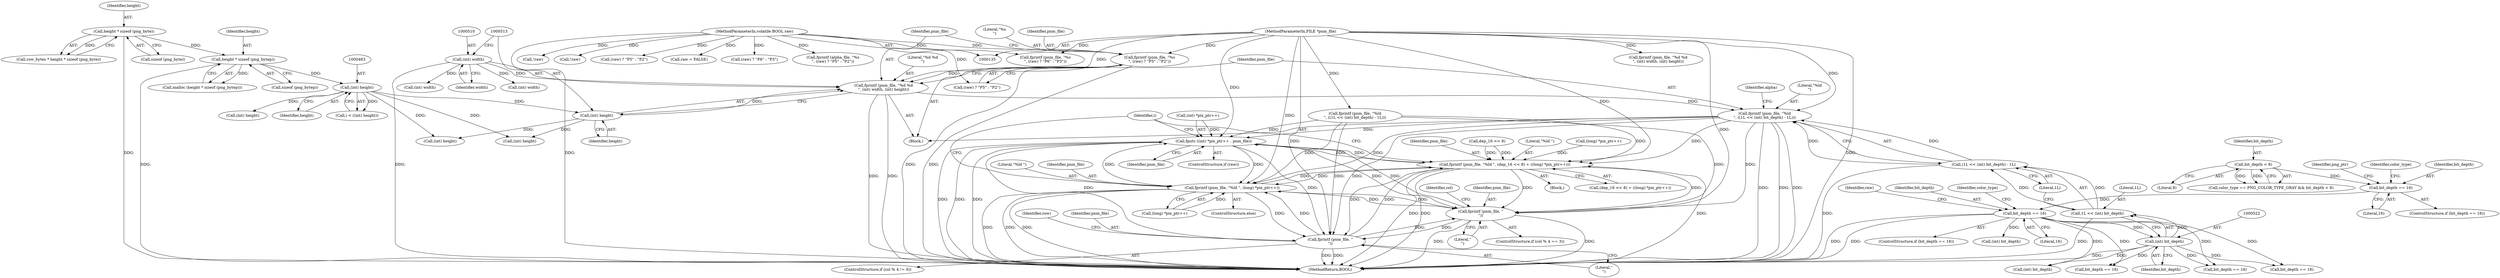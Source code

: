 digraph "0_Android_9d4853418ab2f754c2b63e091c29c5529b8b86ca_157@API" {
"1000515" [label="(Call,fprintf (pnm_file, \"%ld\n\", ((1L << (int) bit_depth) - 1L)))"];
"1000506" [label="(Call,fprintf (pnm_file, \"%d %d\n\", (int) width, (int) height))"];
"1000499" [label="(Call,fprintf (pnm_file, \"%s\n\", (raw) ? \"P5\" : \"P2\"))"];
"1000137" [label="(MethodParameterIn,FILE *pnm_file)"];
"1000139" [label="(MethodParameterIn,volatile BOOL raw)"];
"1000509" [label="(Call,(int) width)"];
"1000512" [label="(Call,(int) height)"];
"1000462" [label="(Call,(int) height)"];
"1000437" [label="(Call,height * sizeof (png_bytep))"];
"1000416" [label="(Call,height * sizeof (png_byte))"];
"1000518" [label="(Call,(1L << (int) bit_depth) - 1L)"];
"1000519" [label="(Call,1L << (int) bit_depth)"];
"1000521" [label="(Call,(int) bit_depth)"];
"1000331" [label="(Call,bit_depth == 16)"];
"1000286" [label="(Call,bit_depth == 16)"];
"1000273" [label="(Call,bit_depth < 8)"];
"1000639" [label="(Call,fputc ((int) *pix_ptr++ , pnm_file))"];
"1000659" [label="(Call,fprintf (pnm_file, \"%ld \", (dep_16 << 8) + ((long) *pix_ptr++)))"];
"1000672" [label="(Call,fprintf (pnm_file, \"%ld \", (long) *pix_ptr++))"];
"1000749" [label="(Call,fprintf (pnm_file, \"\n\"))"];
"1000761" [label="(Call,fprintf (pnm_file, \"\n\"))"];
"1000761" [label="(Call,fprintf (pnm_file, \"\n\"))"];
"1000519" [label="(Call,1L << (int) bit_depth)"];
"1000274" [label="(Identifier,bit_depth)"];
"1000753" [label="(Call,!raw)"];
"1000515" [label="(Call,fprintf (pnm_file, \"%ld\n\", ((1L << (int) bit_depth) - 1L)))"];
"1000672" [label="(Call,fprintf (pnm_file, \"%ld \", (long) *pix_ptr++))"];
"1000509" [label="(Call,(int) width)"];
"1000464" [label="(Identifier,height)"];
"1000288" [label="(Literal,16)"];
"1000286" [label="(Call,bit_depth == 16)"];
"1000661" [label="(Literal,\"%ld \")"];
"1000551" [label="(Call,fprintf (pnm_file, \"%ld\n\", ((1L << (int) bit_depth) - 1L)))"];
"1000506" [label="(Call,fprintf (pnm_file, \"%d %d\n\", (int) width, (int) height))"];
"1000514" [label="(Identifier,height)"];
"1000500" [label="(Identifier,pnm_file)"];
"1000582" [label="(Call,(int) width)"];
"1000137" [label="(MethodParameterIn,FILE *pnm_file)"];
"1000635" [label="(Identifier,i)"];
"1000675" [label="(Call,(long) *pix_ptr++)"];
"1000741" [label="(Call,!raw)"];
"1000594" [label="(Call,(int) bit_depth)"];
"1000336" [label="(Identifier,raw)"];
"1000330" [label="(ControlStructure,if (bit_depth == 16))"];
"1000749" [label="(Call,fprintf (pnm_file, \"\n\"))"];
"1000139" [label="(MethodParameterIn,volatile BOOL raw)"];
"1000436" [label="(Call,malloc (height * sizeof (png_bytep)))"];
"1000517" [label="(Literal,\"%ld\n\")"];
"1000290" [label="(Identifier,png_ptr)"];
"1000285" [label="(ControlStructure,if (bit_depth == 16))"];
"1000542" [label="(Call,fprintf (pnm_file, \"%d %d\n\", (int) width, (int) height))"];
"1000418" [label="(Call,sizeof (png_byte))"];
"1000751" [label="(Literal,\"\n\")"];
"1000437" [label="(Call,height * sizeof (png_bytep))"];
"1000502" [label="(Call,(raw) ? \"P5\" : \"P2\")"];
"1000666" [label="(Call,(long) *pix_ptr++)"];
"1000645" [label="(Identifier,pnm_file)"];
"1000611" [label="(Identifier,row)"];
"1000498" [label="(Block,)"];
"1000275" [label="(Literal,8)"];
"1000640" [label="(Call,(int) *pix_ptr++)"];
"1000708" [label="(Call,bit_depth == 16)"];
"1000639" [label="(Call,fputc ((int) *pix_ptr++ , pnm_file))"];
"1000637" [label="(ControlStructure,if (raw))"];
"1000623" [label="(Identifier,col)"];
"1000575" [label="(Call,(raw) ? \"P5\" : \"P2\")"];
"1000607" [label="(Call,(int) height)"];
"1000499" [label="(Call,fprintf (pnm_file, \"%s\n\", (raw) ? \"P5\" : \"P2\"))"];
"1000535" [label="(Call,fprintf (pnm_file, \"%s\n\", (raw) ? \"P6\" : \"P3\"))"];
"1000671" [label="(ControlStructure,else)"];
"1000674" [label="(Literal,\"%ld \")"];
"1000521" [label="(Call,(int) bit_depth)"];
"1000438" [label="(Identifier,height)"];
"1000750" [label="(Identifier,pnm_file)"];
"1000659" [label="(Call,fprintf (pnm_file, \"%ld \", (dep_16 << 8) + ((long) *pix_ptr++)))"];
"1000417" [label="(Identifier,height)"];
"1000763" [label="(Literal,\"\n\")"];
"1000439" [label="(Call,sizeof (png_bytep))"];
"1000507" [label="(Identifier,pnm_file)"];
"1000690" [label="(Call,bit_depth == 16)"];
"1000663" [label="(Call,dep_16 << 8)"];
"1000332" [label="(Identifier,bit_depth)"];
"1000585" [label="(Call,(int) height)"];
"1000743" [label="(ControlStructure,if (col % 4 == 3))"];
"1000511" [label="(Identifier,width)"];
"1000520" [label="(Literal,1L)"];
"1000516" [label="(Identifier,pnm_file)"];
"1000548" [label="(Call,(int) height)"];
"1000294" [label="(Identifier,color_type)"];
"1000335" [label="(Call,raw = FALSE)"];
"1000348" [label="(Identifier,color_type)"];
"1000660" [label="(Identifier,pnm_file)"];
"1000673" [label="(Identifier,pnm_file)"];
"1000501" [label="(Literal,\"%s\n\")"];
"1000462" [label="(Call,(int) height)"];
"1000460" [label="(Call,i < ((int) height))"];
"1000762" [label="(Identifier,pnm_file)"];
"1000619" [label="(Call,(int) width)"];
"1000648" [label="(Call,bit_depth == 16)"];
"1000563" [label="(Identifier,alpha)"];
"1000557" [label="(Call,(int) bit_depth)"];
"1000333" [label="(Literal,16)"];
"1000512" [label="(Call,(int) height)"];
"1000651" [label="(Block,)"];
"1000662" [label="(Call,(dep_16 << 8) + ((long) *pix_ptr++))"];
"1000269" [label="(Call,color_type == PNG_COLOR_TYPE_GRAY && bit_depth < 8)"];
"1000287" [label="(Identifier,bit_depth)"];
"1000524" [label="(Literal,1L)"];
"1000273" [label="(Call,bit_depth < 8)"];
"1000538" [label="(Call,(raw) ? \"P6\" : \"P3\")"];
"1000414" [label="(Call,row_bytes * height * sizeof (png_byte))"];
"1000518" [label="(Call,(1L << (int) bit_depth) - 1L)"];
"1000508" [label="(Literal,\"%d %d\n\")"];
"1000523" [label="(Identifier,bit_depth)"];
"1000782" [label="(MethodReturn,BOOL)"];
"1000572" [label="(Call,fprintf (alpha_file, \"%s\n\", (raw) ? \"P5\" : \"P2\"))"];
"1000331" [label="(Call,bit_depth == 16)"];
"1000416" [label="(Call,height * sizeof (png_byte))"];
"1000755" [label="(ControlStructure,if (col % 4 != 0))"];
"1000515" -> "1000498"  [label="AST: "];
"1000515" -> "1000518"  [label="CFG: "];
"1000516" -> "1000515"  [label="AST: "];
"1000517" -> "1000515"  [label="AST: "];
"1000518" -> "1000515"  [label="AST: "];
"1000563" -> "1000515"  [label="CFG: "];
"1000515" -> "1000782"  [label="DDG: "];
"1000515" -> "1000782"  [label="DDG: "];
"1000515" -> "1000782"  [label="DDG: "];
"1000506" -> "1000515"  [label="DDG: "];
"1000137" -> "1000515"  [label="DDG: "];
"1000518" -> "1000515"  [label="DDG: "];
"1000518" -> "1000515"  [label="DDG: "];
"1000515" -> "1000639"  [label="DDG: "];
"1000515" -> "1000659"  [label="DDG: "];
"1000515" -> "1000672"  [label="DDG: "];
"1000515" -> "1000749"  [label="DDG: "];
"1000515" -> "1000761"  [label="DDG: "];
"1000506" -> "1000498"  [label="AST: "];
"1000506" -> "1000512"  [label="CFG: "];
"1000507" -> "1000506"  [label="AST: "];
"1000508" -> "1000506"  [label="AST: "];
"1000509" -> "1000506"  [label="AST: "];
"1000512" -> "1000506"  [label="AST: "];
"1000516" -> "1000506"  [label="CFG: "];
"1000506" -> "1000782"  [label="DDG: "];
"1000506" -> "1000782"  [label="DDG: "];
"1000499" -> "1000506"  [label="DDG: "];
"1000137" -> "1000506"  [label="DDG: "];
"1000509" -> "1000506"  [label="DDG: "];
"1000512" -> "1000506"  [label="DDG: "];
"1000499" -> "1000498"  [label="AST: "];
"1000499" -> "1000502"  [label="CFG: "];
"1000500" -> "1000499"  [label="AST: "];
"1000501" -> "1000499"  [label="AST: "];
"1000502" -> "1000499"  [label="AST: "];
"1000507" -> "1000499"  [label="CFG: "];
"1000499" -> "1000782"  [label="DDG: "];
"1000499" -> "1000782"  [label="DDG: "];
"1000137" -> "1000499"  [label="DDG: "];
"1000139" -> "1000499"  [label="DDG: "];
"1000137" -> "1000135"  [label="AST: "];
"1000137" -> "1000782"  [label="DDG: "];
"1000137" -> "1000535"  [label="DDG: "];
"1000137" -> "1000542"  [label="DDG: "];
"1000137" -> "1000551"  [label="DDG: "];
"1000137" -> "1000639"  [label="DDG: "];
"1000137" -> "1000659"  [label="DDG: "];
"1000137" -> "1000672"  [label="DDG: "];
"1000137" -> "1000749"  [label="DDG: "];
"1000137" -> "1000761"  [label="DDG: "];
"1000139" -> "1000135"  [label="AST: "];
"1000139" -> "1000782"  [label="DDG: "];
"1000139" -> "1000335"  [label="DDG: "];
"1000139" -> "1000502"  [label="DDG: "];
"1000139" -> "1000535"  [label="DDG: "];
"1000139" -> "1000538"  [label="DDG: "];
"1000139" -> "1000572"  [label="DDG: "];
"1000139" -> "1000575"  [label="DDG: "];
"1000139" -> "1000741"  [label="DDG: "];
"1000139" -> "1000753"  [label="DDG: "];
"1000509" -> "1000511"  [label="CFG: "];
"1000510" -> "1000509"  [label="AST: "];
"1000511" -> "1000509"  [label="AST: "];
"1000513" -> "1000509"  [label="CFG: "];
"1000509" -> "1000782"  [label="DDG: "];
"1000509" -> "1000582"  [label="DDG: "];
"1000509" -> "1000619"  [label="DDG: "];
"1000512" -> "1000514"  [label="CFG: "];
"1000513" -> "1000512"  [label="AST: "];
"1000514" -> "1000512"  [label="AST: "];
"1000462" -> "1000512"  [label="DDG: "];
"1000512" -> "1000585"  [label="DDG: "];
"1000512" -> "1000607"  [label="DDG: "];
"1000462" -> "1000460"  [label="AST: "];
"1000462" -> "1000464"  [label="CFG: "];
"1000463" -> "1000462"  [label="AST: "];
"1000464" -> "1000462"  [label="AST: "];
"1000460" -> "1000462"  [label="CFG: "];
"1000462" -> "1000460"  [label="DDG: "];
"1000437" -> "1000462"  [label="DDG: "];
"1000462" -> "1000548"  [label="DDG: "];
"1000462" -> "1000585"  [label="DDG: "];
"1000462" -> "1000607"  [label="DDG: "];
"1000437" -> "1000436"  [label="AST: "];
"1000437" -> "1000439"  [label="CFG: "];
"1000438" -> "1000437"  [label="AST: "];
"1000439" -> "1000437"  [label="AST: "];
"1000436" -> "1000437"  [label="CFG: "];
"1000437" -> "1000782"  [label="DDG: "];
"1000437" -> "1000436"  [label="DDG: "];
"1000416" -> "1000437"  [label="DDG: "];
"1000416" -> "1000414"  [label="AST: "];
"1000416" -> "1000418"  [label="CFG: "];
"1000417" -> "1000416"  [label="AST: "];
"1000418" -> "1000416"  [label="AST: "];
"1000414" -> "1000416"  [label="CFG: "];
"1000416" -> "1000782"  [label="DDG: "];
"1000416" -> "1000414"  [label="DDG: "];
"1000518" -> "1000524"  [label="CFG: "];
"1000519" -> "1000518"  [label="AST: "];
"1000524" -> "1000518"  [label="AST: "];
"1000518" -> "1000782"  [label="DDG: "];
"1000519" -> "1000518"  [label="DDG: "];
"1000519" -> "1000518"  [label="DDG: "];
"1000519" -> "1000521"  [label="CFG: "];
"1000520" -> "1000519"  [label="AST: "];
"1000521" -> "1000519"  [label="AST: "];
"1000524" -> "1000519"  [label="CFG: "];
"1000519" -> "1000782"  [label="DDG: "];
"1000521" -> "1000519"  [label="DDG: "];
"1000521" -> "1000523"  [label="CFG: "];
"1000522" -> "1000521"  [label="AST: "];
"1000523" -> "1000521"  [label="AST: "];
"1000521" -> "1000782"  [label="DDG: "];
"1000331" -> "1000521"  [label="DDG: "];
"1000521" -> "1000594"  [label="DDG: "];
"1000521" -> "1000648"  [label="DDG: "];
"1000521" -> "1000690"  [label="DDG: "];
"1000521" -> "1000708"  [label="DDG: "];
"1000331" -> "1000330"  [label="AST: "];
"1000331" -> "1000333"  [label="CFG: "];
"1000332" -> "1000331"  [label="AST: "];
"1000333" -> "1000331"  [label="AST: "];
"1000336" -> "1000331"  [label="CFG: "];
"1000348" -> "1000331"  [label="CFG: "];
"1000331" -> "1000782"  [label="DDG: "];
"1000331" -> "1000782"  [label="DDG: "];
"1000286" -> "1000331"  [label="DDG: "];
"1000331" -> "1000557"  [label="DDG: "];
"1000331" -> "1000594"  [label="DDG: "];
"1000331" -> "1000648"  [label="DDG: "];
"1000331" -> "1000690"  [label="DDG: "];
"1000331" -> "1000708"  [label="DDG: "];
"1000286" -> "1000285"  [label="AST: "];
"1000286" -> "1000288"  [label="CFG: "];
"1000287" -> "1000286"  [label="AST: "];
"1000288" -> "1000286"  [label="AST: "];
"1000290" -> "1000286"  [label="CFG: "];
"1000294" -> "1000286"  [label="CFG: "];
"1000273" -> "1000286"  [label="DDG: "];
"1000273" -> "1000269"  [label="AST: "];
"1000273" -> "1000275"  [label="CFG: "];
"1000274" -> "1000273"  [label="AST: "];
"1000275" -> "1000273"  [label="AST: "];
"1000269" -> "1000273"  [label="CFG: "];
"1000273" -> "1000269"  [label="DDG: "];
"1000273" -> "1000269"  [label="DDG: "];
"1000639" -> "1000637"  [label="AST: "];
"1000639" -> "1000645"  [label="CFG: "];
"1000640" -> "1000639"  [label="AST: "];
"1000645" -> "1000639"  [label="AST: "];
"1000635" -> "1000639"  [label="CFG: "];
"1000639" -> "1000782"  [label="DDG: "];
"1000639" -> "1000782"  [label="DDG: "];
"1000639" -> "1000782"  [label="DDG: "];
"1000640" -> "1000639"  [label="DDG: "];
"1000761" -> "1000639"  [label="DDG: "];
"1000659" -> "1000639"  [label="DDG: "];
"1000749" -> "1000639"  [label="DDG: "];
"1000672" -> "1000639"  [label="DDG: "];
"1000551" -> "1000639"  [label="DDG: "];
"1000639" -> "1000659"  [label="DDG: "];
"1000639" -> "1000672"  [label="DDG: "];
"1000639" -> "1000749"  [label="DDG: "];
"1000639" -> "1000761"  [label="DDG: "];
"1000659" -> "1000651"  [label="AST: "];
"1000659" -> "1000662"  [label="CFG: "];
"1000660" -> "1000659"  [label="AST: "];
"1000661" -> "1000659"  [label="AST: "];
"1000662" -> "1000659"  [label="AST: "];
"1000635" -> "1000659"  [label="CFG: "];
"1000659" -> "1000782"  [label="DDG: "];
"1000659" -> "1000782"  [label="DDG: "];
"1000659" -> "1000782"  [label="DDG: "];
"1000761" -> "1000659"  [label="DDG: "];
"1000749" -> "1000659"  [label="DDG: "];
"1000672" -> "1000659"  [label="DDG: "];
"1000551" -> "1000659"  [label="DDG: "];
"1000663" -> "1000659"  [label="DDG: "];
"1000663" -> "1000659"  [label="DDG: "];
"1000666" -> "1000659"  [label="DDG: "];
"1000659" -> "1000672"  [label="DDG: "];
"1000659" -> "1000749"  [label="DDG: "];
"1000659" -> "1000761"  [label="DDG: "];
"1000672" -> "1000671"  [label="AST: "];
"1000672" -> "1000675"  [label="CFG: "];
"1000673" -> "1000672"  [label="AST: "];
"1000674" -> "1000672"  [label="AST: "];
"1000675" -> "1000672"  [label="AST: "];
"1000635" -> "1000672"  [label="CFG: "];
"1000672" -> "1000782"  [label="DDG: "];
"1000672" -> "1000782"  [label="DDG: "];
"1000672" -> "1000782"  [label="DDG: "];
"1000761" -> "1000672"  [label="DDG: "];
"1000749" -> "1000672"  [label="DDG: "];
"1000551" -> "1000672"  [label="DDG: "];
"1000675" -> "1000672"  [label="DDG: "];
"1000672" -> "1000749"  [label="DDG: "];
"1000672" -> "1000761"  [label="DDG: "];
"1000749" -> "1000743"  [label="AST: "];
"1000749" -> "1000751"  [label="CFG: "];
"1000750" -> "1000749"  [label="AST: "];
"1000751" -> "1000749"  [label="AST: "];
"1000623" -> "1000749"  [label="CFG: "];
"1000749" -> "1000782"  [label="DDG: "];
"1000749" -> "1000782"  [label="DDG: "];
"1000761" -> "1000749"  [label="DDG: "];
"1000551" -> "1000749"  [label="DDG: "];
"1000749" -> "1000761"  [label="DDG: "];
"1000761" -> "1000755"  [label="AST: "];
"1000761" -> "1000763"  [label="CFG: "];
"1000762" -> "1000761"  [label="AST: "];
"1000763" -> "1000761"  [label="AST: "];
"1000611" -> "1000761"  [label="CFG: "];
"1000761" -> "1000782"  [label="DDG: "];
"1000761" -> "1000782"  [label="DDG: "];
"1000551" -> "1000761"  [label="DDG: "];
}
